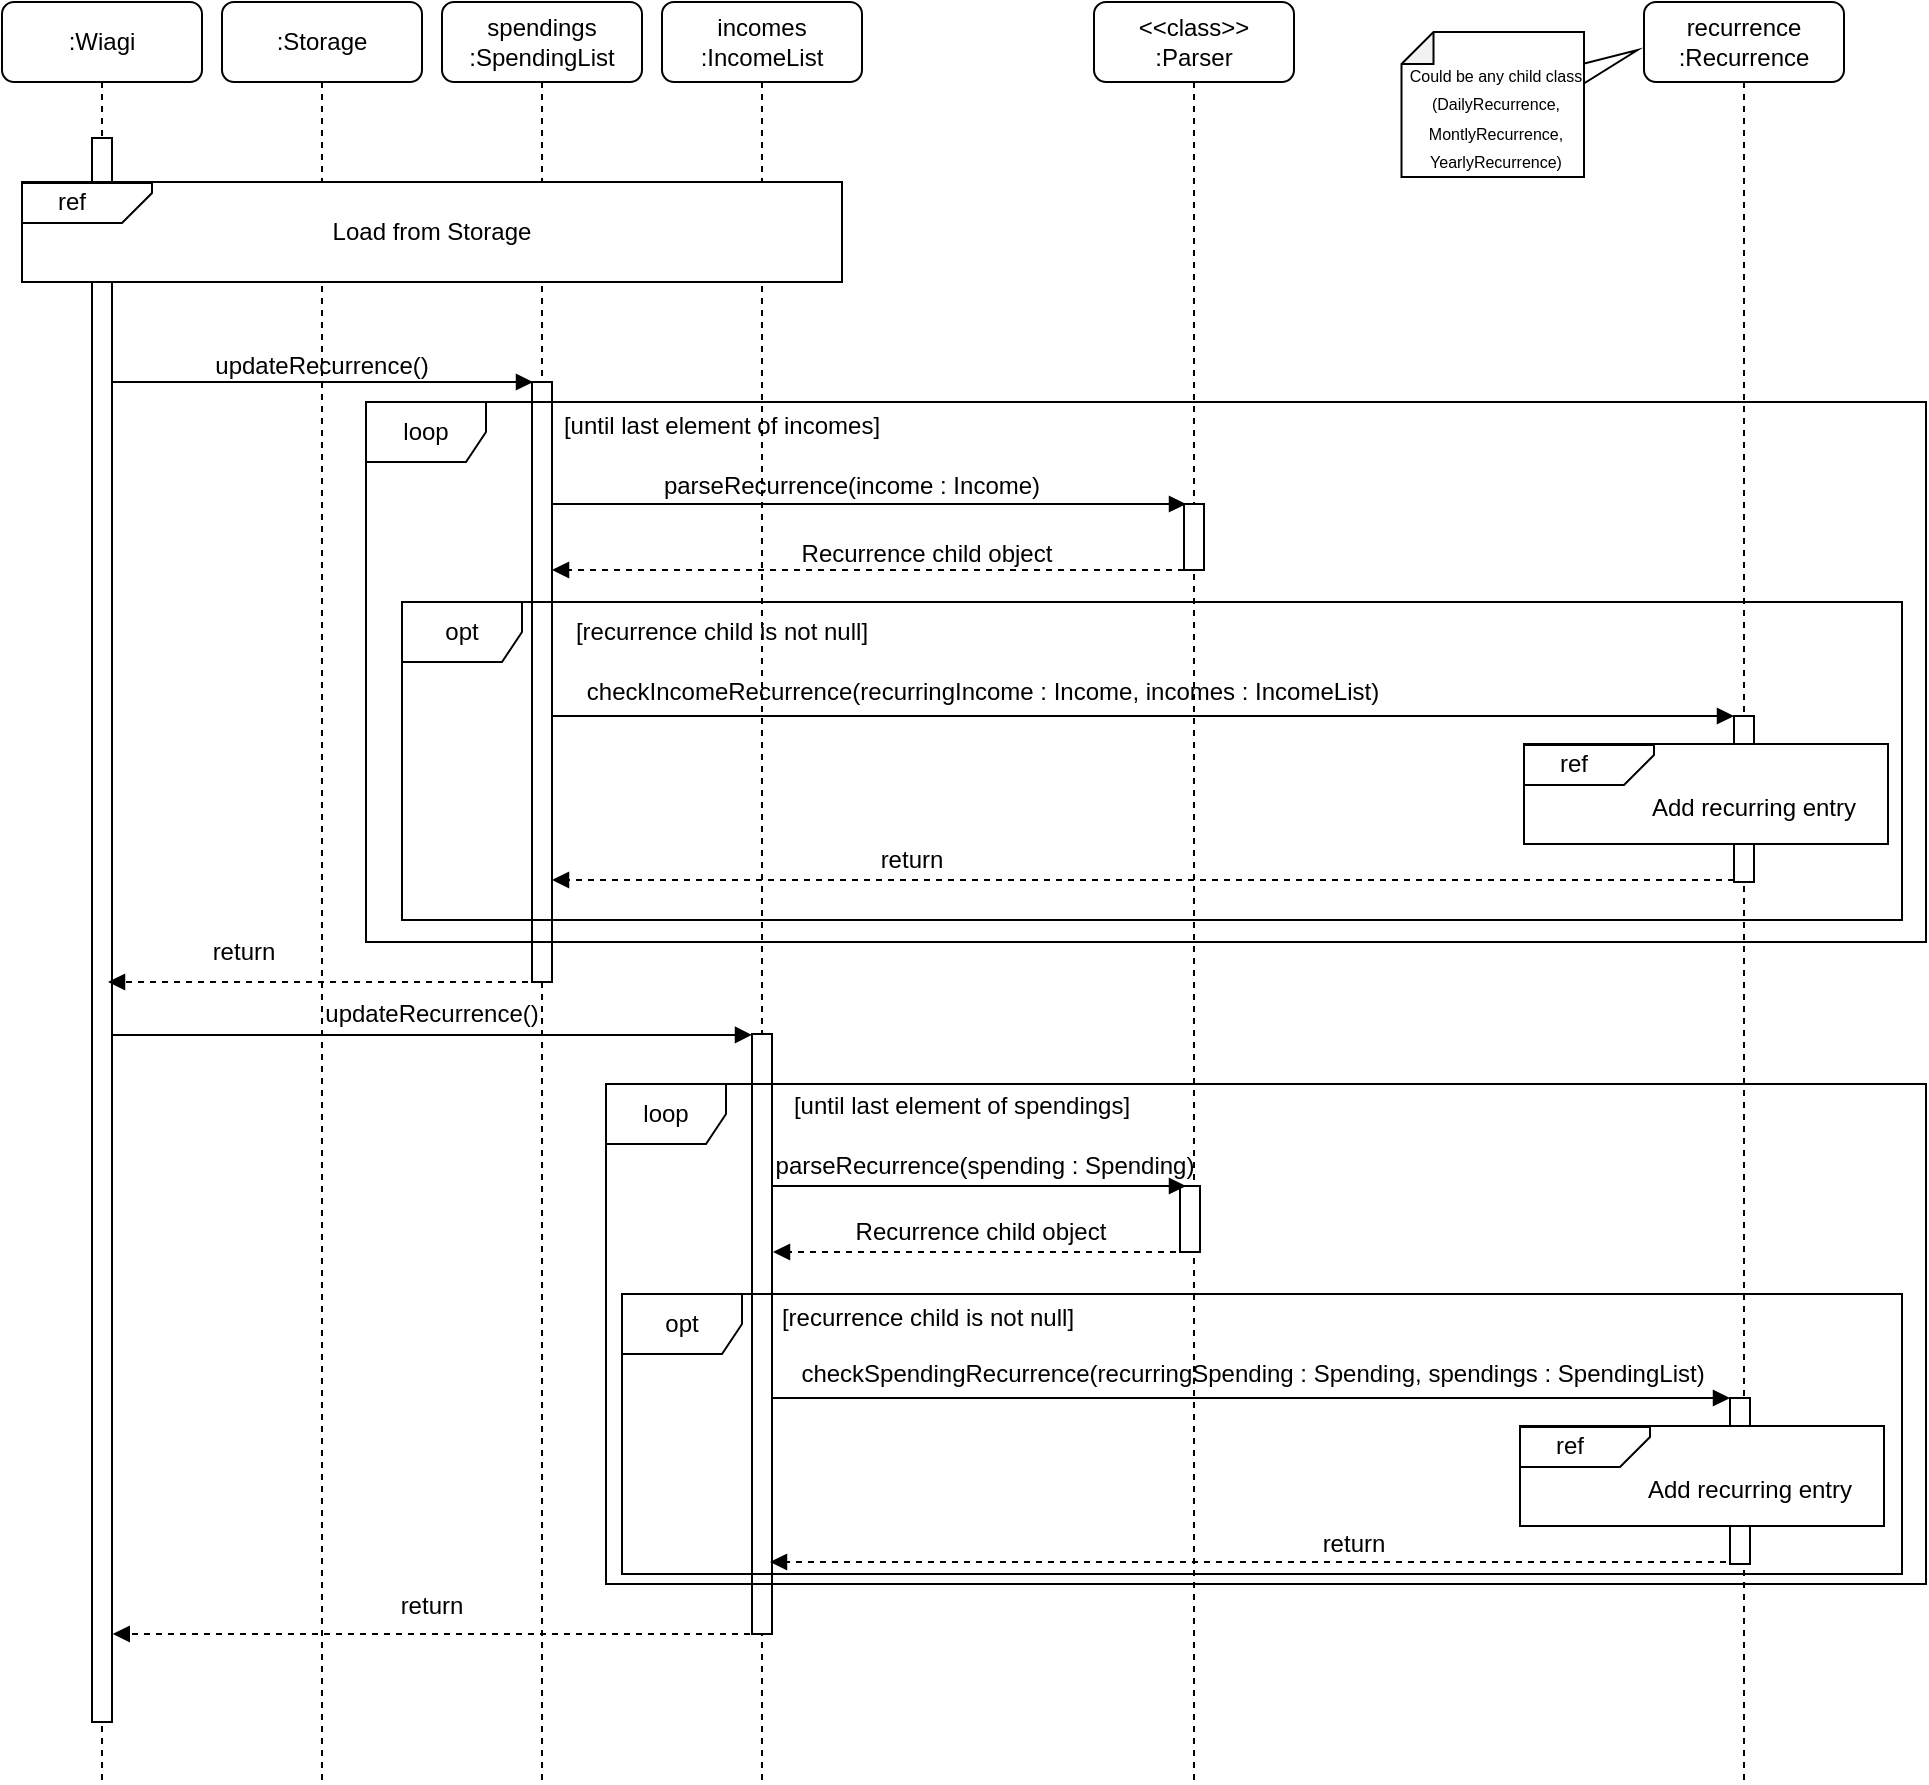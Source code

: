 <mxGraphModel dx="1136" dy="549" grid="1" gridSize="10" guides="1" tooltips="1" connect="1" arrows="1" fold="1" page="1" pageScale="1" pageWidth="827" pageHeight="1169" math="0" shadow="0">
  <root>
    <mxCell id="0" />
    <mxCell id="1" parent="0" />
    <mxCell id="8kUsYUT2bKm_VSwphkvY-1" value="incomes :IncomeList" style="shape=umlLifeline;rounded=1;perimeter=lifelinePerimeter;whiteSpace=wrap;html=1;container=0;dropTarget=0;collapsible=0;recursiveResize=0;outlineConnect=0;portConstraint=eastwest;newEdgeStyle={&quot;edgeStyle&quot;:&quot;elbowEdgeStyle&quot;,&quot;elbow&quot;:&quot;vertical&quot;,&quot;curved&quot;:0,&quot;rounded&quot;:0};" vertex="1" parent="1">
      <mxGeometry x="370" y="40" width="100" height="890" as="geometry" />
    </mxCell>
    <mxCell id="8kUsYUT2bKm_VSwphkvY-2" value="" style="html=1;points=[];perimeter=orthogonalPerimeter;outlineConnect=0;targetShapes=umlLifeline;portConstraint=eastwest;newEdgeStyle={&quot;edgeStyle&quot;:&quot;elbowEdgeStyle&quot;,&quot;elbow&quot;:&quot;vertical&quot;,&quot;curved&quot;:0,&quot;rounded&quot;:0};" vertex="1" parent="1">
      <mxGeometry x="415" y="556" width="10" height="300" as="geometry" />
    </mxCell>
    <mxCell id="8kUsYUT2bKm_VSwphkvY-3" value=":Storage" style="shape=umlLifeline;rounded=1;perimeter=lifelinePerimeter;whiteSpace=wrap;html=1;container=0;dropTarget=0;collapsible=0;recursiveResize=0;outlineConnect=0;portConstraint=eastwest;newEdgeStyle={&quot;edgeStyle&quot;:&quot;elbowEdgeStyle&quot;,&quot;elbow&quot;:&quot;vertical&quot;,&quot;curved&quot;:0,&quot;rounded&quot;:0};" vertex="1" parent="1">
      <mxGeometry x="150" y="40" width="100" height="890" as="geometry" />
    </mxCell>
    <mxCell id="8kUsYUT2bKm_VSwphkvY-4" value="spendings :SpendingList" style="shape=umlLifeline;rounded=1;perimeter=lifelinePerimeter;whiteSpace=wrap;html=1;container=0;dropTarget=0;collapsible=0;recursiveResize=0;outlineConnect=0;portConstraint=eastwest;newEdgeStyle={&quot;edgeStyle&quot;:&quot;elbowEdgeStyle&quot;,&quot;elbow&quot;:&quot;vertical&quot;,&quot;curved&quot;:0,&quot;rounded&quot;:0};" vertex="1" parent="1">
      <mxGeometry x="260" y="40" width="100" height="890" as="geometry" />
    </mxCell>
    <mxCell id="8kUsYUT2bKm_VSwphkvY-5" value=":Wiagi" style="shape=umlLifeline;rounded=1;perimeter=lifelinePerimeter;whiteSpace=wrap;html=1;container=0;dropTarget=0;collapsible=0;recursiveResize=0;outlineConnect=0;portConstraint=eastwest;newEdgeStyle={&quot;edgeStyle&quot;:&quot;elbowEdgeStyle&quot;,&quot;elbow&quot;:&quot;vertical&quot;,&quot;curved&quot;:0,&quot;rounded&quot;:0};" vertex="1" parent="1">
      <mxGeometry x="40" y="40" width="100" height="890" as="geometry" />
    </mxCell>
    <mxCell id="8kUsYUT2bKm_VSwphkvY-6" value="" style="html=1;points=[];perimeter=orthogonalPerimeter;outlineConnect=0;targetShapes=umlLifeline;portConstraint=eastwest;newEdgeStyle={&quot;edgeStyle&quot;:&quot;elbowEdgeStyle&quot;,&quot;elbow&quot;:&quot;vertical&quot;,&quot;curved&quot;:0,&quot;rounded&quot;:0};" vertex="1" parent="8kUsYUT2bKm_VSwphkvY-5">
      <mxGeometry x="45" y="68" width="10" height="792" as="geometry" />
    </mxCell>
    <mxCell id="8kUsYUT2bKm_VSwphkvY-7" value="Load from Storage" style="rounded=0;whiteSpace=wrap;html=1;" vertex="1" parent="1">
      <mxGeometry x="50" y="130" width="410" height="50" as="geometry" />
    </mxCell>
    <mxCell id="8kUsYUT2bKm_VSwphkvY-8" value="" style="shape=card;whiteSpace=wrap;html=1;rotation=90;size=15;flipV=0;flipH=1;" vertex="1" parent="1">
      <mxGeometry x="72.5" y="108" width="20" height="65" as="geometry" />
    </mxCell>
    <mxCell id="8kUsYUT2bKm_VSwphkvY-9" value="ref" style="text;html=1;align=center;verticalAlign=middle;whiteSpace=wrap;rounded=0;" vertex="1" parent="1">
      <mxGeometry x="57" y="130" width="36" height="20" as="geometry" />
    </mxCell>
    <mxCell id="8kUsYUT2bKm_VSwphkvY-10" value="" style="endArrow=block;html=1;rounded=0;endFill=1;" edge="1" parent="1" source="8kUsYUT2bKm_VSwphkvY-6">
      <mxGeometry width="50" height="50" relative="1" as="geometry">
        <mxPoint x="100" y="230" as="sourcePoint" />
        <mxPoint x="305.5" y="230" as="targetPoint" />
      </mxGeometry>
    </mxCell>
    <mxCell id="8kUsYUT2bKm_VSwphkvY-11" value="" style="html=1;points=[];perimeter=orthogonalPerimeter;outlineConnect=0;targetShapes=umlLifeline;portConstraint=eastwest;newEdgeStyle={&quot;edgeStyle&quot;:&quot;elbowEdgeStyle&quot;,&quot;elbow&quot;:&quot;vertical&quot;,&quot;curved&quot;:0,&quot;rounded&quot;:0};" vertex="1" parent="1">
      <mxGeometry x="305" y="230" width="10" height="300" as="geometry" />
    </mxCell>
    <mxCell id="8kUsYUT2bKm_VSwphkvY-12" value="updateRecurrence()" style="text;html=1;align=center;verticalAlign=middle;whiteSpace=wrap;rounded=0;" vertex="1" parent="1">
      <mxGeometry x="170" y="207" width="60" height="30" as="geometry" />
    </mxCell>
    <mxCell id="8kUsYUT2bKm_VSwphkvY-13" value="&amp;lt;&amp;lt;class&amp;gt;&amp;gt;&lt;br&gt;:Parser" style="shape=umlLifeline;rounded=1;perimeter=lifelinePerimeter;whiteSpace=wrap;html=1;container=0;dropTarget=0;collapsible=0;recursiveResize=0;outlineConnect=0;portConstraint=eastwest;newEdgeStyle={&quot;edgeStyle&quot;:&quot;elbowEdgeStyle&quot;,&quot;elbow&quot;:&quot;vertical&quot;,&quot;curved&quot;:0,&quot;rounded&quot;:0};" vertex="1" parent="1">
      <mxGeometry x="586" y="40" width="100" height="890" as="geometry" />
    </mxCell>
    <mxCell id="8kUsYUT2bKm_VSwphkvY-14" value="recurrence :Recurrence&lt;span style=&quot;color: rgba(0, 0, 0, 0); font-family: monospace; font-size: 0px; text-align: start; text-wrap-mode: nowrap;&quot;&gt;%3CmxGraphModel%3E%3Croot%3E%3CmxCell%20id%3D%220%22%2F%3E%3CmxCell%20id%3D%221%22%20parent%3D%220%22%2F%3E%3CmxCell%20id%3D%222%22%20value%3D%22%26amp%3Blt%3B%26amp%3Blt%3Bclass%26amp%3Bgt%3B%26amp%3Bgt%3B%26lt%3Bbr%26gt%3B%3AParser%22%20style%3D%22shape%3DumlLifeline%3Bperimeter%3DlifelinePerimeter%3BwhiteSpace%3Dwrap%3Bhtml%3D1%3Bcontainer%3D0%3BdropTarget%3D0%3Bcollapsible%3D0%3BrecursiveResize%3D0%3BoutlineConnect%3D0%3BportConstraint%3Deastwest%3BnewEdgeStyle%3D%7B%26quot%3BedgeStyle%26quot%3B%3A%26quot%3BelbowEdgeStyle%26quot%3B%2C%26quot%3Belbow%26quot%3B%3A%26quot%3Bvertical%26quot%3B%2C%26quot%3Bcurved%26quot%3B%3A0%2C%26quot%3Brounded%26quot%3B%3A0%7D%3B%22%20vertex%3D%221%22%20parent%3D%221%22%3E%3CmxGeometry%20x%3D%22509%22%20y%3D%2240%22%20width%3D%22100%22%20height%3D%22390%22%20as%3D%22geometry%22%2F%3E%3C%2FmxCell%3E%3CmxCell%20id%3D%223%22%20value%3D%22%22%20style%3D%22html%3D1%3Bpoints%3D%5B%5D%3Bperimeter%3DorthogonalPerimeter%3BoutlineConnect%3D0%3BtargetShapes%3DumlLifeline%3BportConstraint%3Deastwest%3BnewEdgeStyle%3D%7B%26quot%3BedgeStyle%26quot%3B%3A%26quot%3BelbowEdgeStyle%26quot%3B%2C%26quot%3Belbow%26quot%3B%3A%26quot%3Bvertical%26quot%3B%2C%26quot%3Bcurved%26quot%3B%3A0%2C%26quot%3Brounded%26quot%3B%3A0%7D%3B%22%20vertex%3D%221%22%20parent%3D%222%22%3E%3CmxGeometry%20x%3D%2245%22%20y%3D%22202%22%20width%3D%2210%22%20height%3D%2233%22%20as%3D%22geometry%22%2F%3E%3C%2FmxCell%3E%3C%2Froot%3E%3C%2FmxGraphModel%3E&lt;/span&gt;" style="shape=umlLifeline;rounded=1;perimeter=lifelinePerimeter;whiteSpace=wrap;html=1;container=0;dropTarget=0;collapsible=0;recursiveResize=0;outlineConnect=0;portConstraint=eastwest;newEdgeStyle={&quot;edgeStyle&quot;:&quot;elbowEdgeStyle&quot;,&quot;elbow&quot;:&quot;vertical&quot;,&quot;curved&quot;:0,&quot;rounded&quot;:0};" vertex="1" parent="1">
      <mxGeometry x="861" y="40" width="100" height="890" as="geometry" />
    </mxCell>
    <mxCell id="8kUsYUT2bKm_VSwphkvY-15" value="" style="shape=callout;whiteSpace=wrap;html=1;perimeter=calloutPerimeter;base=10;size=27;position=0.62;rotation=-90;position2=0.9;" vertex="1" parent="1">
      <mxGeometry x="775.69" y="36" width="60" height="104.12" as="geometry" />
    </mxCell>
    <mxCell id="8kUsYUT2bKm_VSwphkvY-16" value="" style="shape=note;whiteSpace=wrap;html=1;backgroundOutline=1;darkOpacity=0.05;rotation=-90;size=16;" vertex="1" parent="1">
      <mxGeometry x="749.13" y="45.63" width="72.5" height="91.25" as="geometry" />
    </mxCell>
    <mxCell id="8kUsYUT2bKm_VSwphkvY-17" value="&lt;font style=&quot;font-size: 8px;&quot;&gt;Could be any child class (DailyRecurrence, MontlyRecurrence, YearlyRecurrence)&lt;/font&gt;" style="text;html=1;align=center;verticalAlign=middle;whiteSpace=wrap;rounded=0;" vertex="1" parent="1">
      <mxGeometry x="734.38" y="82" width="105.62" height="30" as="geometry" />
    </mxCell>
    <mxCell id="8kUsYUT2bKm_VSwphkvY-18" value="" style="html=1;points=[];perimeter=orthogonalPerimeter;outlineConnect=0;targetShapes=umlLifeline;portConstraint=eastwest;newEdgeStyle={&quot;edgeStyle&quot;:&quot;elbowEdgeStyle&quot;,&quot;elbow&quot;:&quot;vertical&quot;,&quot;curved&quot;:0,&quot;rounded&quot;:0};" vertex="1" parent="1">
      <mxGeometry x="631" y="291" width="10" height="33" as="geometry" />
    </mxCell>
    <mxCell id="8kUsYUT2bKm_VSwphkvY-19" value="" style="endArrow=block;html=1;rounded=0;endFill=1;" edge="1" parent="1">
      <mxGeometry width="50" height="50" relative="1" as="geometry">
        <mxPoint x="315" y="291" as="sourcePoint" />
        <mxPoint x="632" y="291" as="targetPoint" />
      </mxGeometry>
    </mxCell>
    <mxCell id="8kUsYUT2bKm_VSwphkvY-20" value="parseRecurrence(income : Income&lt;span style=&quot;background-color: initial;&quot;&gt;)&lt;/span&gt;" style="text;html=1;align=center;verticalAlign=middle;whiteSpace=wrap;rounded=0;" vertex="1" parent="1">
      <mxGeometry x="360" y="267" width="210" height="30" as="geometry" />
    </mxCell>
    <mxCell id="8kUsYUT2bKm_VSwphkvY-21" value="" style="endArrow=block;dashed=1;html=1;rounded=0;endFill=1;" edge="1" parent="1" source="8kUsYUT2bKm_VSwphkvY-18">
      <mxGeometry width="50" height="50" relative="1" as="geometry">
        <mxPoint x="525" y="324" as="sourcePoint" />
        <mxPoint x="315" y="324" as="targetPoint" />
      </mxGeometry>
    </mxCell>
    <mxCell id="8kUsYUT2bKm_VSwphkvY-22" value="Recurrence child object" style="text;html=1;align=center;verticalAlign=middle;whiteSpace=wrap;rounded=0;" vertex="1" parent="1">
      <mxGeometry x="405" y="301" width="195" height="30" as="geometry" />
    </mxCell>
    <mxCell id="8kUsYUT2bKm_VSwphkvY-23" value="" style="html=1;points=[];perimeter=orthogonalPerimeter;outlineConnect=0;targetShapes=umlLifeline;portConstraint=eastwest;newEdgeStyle={&quot;edgeStyle&quot;:&quot;elbowEdgeStyle&quot;,&quot;elbow&quot;:&quot;vertical&quot;,&quot;curved&quot;:0,&quot;rounded&quot;:0};" vertex="1" parent="1">
      <mxGeometry x="906" y="397" width="10" height="83" as="geometry" />
    </mxCell>
    <mxCell id="8kUsYUT2bKm_VSwphkvY-24" value="" style="endArrow=block;html=1;rounded=0;endFill=1;" edge="1" parent="1" target="8kUsYUT2bKm_VSwphkvY-23">
      <mxGeometry width="50" height="50" relative="1" as="geometry">
        <mxPoint x="315" y="397" as="sourcePoint" />
        <mxPoint x="752" y="397" as="targetPoint" />
      </mxGeometry>
    </mxCell>
    <mxCell id="8kUsYUT2bKm_VSwphkvY-25" value="checkIncomeRecurrence(recurringIncome : Income, incomes : IncomeList)" style="text;html=1;align=center;verticalAlign=middle;whiteSpace=wrap;rounded=0;" vertex="1" parent="1">
      <mxGeometry x="313.5" y="370" width="433" height="30" as="geometry" />
    </mxCell>
    <mxCell id="8kUsYUT2bKm_VSwphkvY-26" value="loop" style="shape=umlFrame;whiteSpace=wrap;html=1;pointerEvents=0;" vertex="1" parent="1">
      <mxGeometry x="222" y="240" width="780" height="270" as="geometry" />
    </mxCell>
    <mxCell id="8kUsYUT2bKm_VSwphkvY-27" value="[until last element of incomes]" style="text;html=1;align=center;verticalAlign=middle;whiteSpace=wrap;rounded=0;" vertex="1" parent="1">
      <mxGeometry x="295" y="237" width="210" height="30" as="geometry" />
    </mxCell>
    <mxCell id="8kUsYUT2bKm_VSwphkvY-28" value="" style="rounded=0;whiteSpace=wrap;html=1;" vertex="1" parent="1">
      <mxGeometry x="801" y="411" width="182" height="50" as="geometry" />
    </mxCell>
    <mxCell id="8kUsYUT2bKm_VSwphkvY-29" value="" style="shape=card;whiteSpace=wrap;html=1;rotation=90;size=15;flipV=0;flipH=1;" vertex="1" parent="1">
      <mxGeometry x="823.5" y="389" width="20" height="65" as="geometry" />
    </mxCell>
    <mxCell id="8kUsYUT2bKm_VSwphkvY-30" value="ref" style="text;html=1;align=center;verticalAlign=middle;whiteSpace=wrap;rounded=0;" vertex="1" parent="1">
      <mxGeometry x="808" y="411" width="36" height="20" as="geometry" />
    </mxCell>
    <mxCell id="8kUsYUT2bKm_VSwphkvY-31" value="Add recurring entry" style="text;html=1;align=center;verticalAlign=middle;whiteSpace=wrap;rounded=0;" vertex="1" parent="1">
      <mxGeometry x="861" y="430" width="110" height="26" as="geometry" />
    </mxCell>
    <mxCell id="8kUsYUT2bKm_VSwphkvY-32" value="" style="endArrow=block;dashed=1;html=1;rounded=0;endFill=1;" edge="1" parent="1" source="8kUsYUT2bKm_VSwphkvY-23">
      <mxGeometry width="50" height="50" relative="1" as="geometry">
        <mxPoint x="902" y="479" as="sourcePoint" />
        <mxPoint x="315" y="479" as="targetPoint" />
      </mxGeometry>
    </mxCell>
    <mxCell id="8kUsYUT2bKm_VSwphkvY-33" value="return" style="text;html=1;align=center;verticalAlign=middle;whiteSpace=wrap;rounded=0;" vertex="1" parent="1">
      <mxGeometry x="465" y="453" width="60" height="31" as="geometry" />
    </mxCell>
    <mxCell id="8kUsYUT2bKm_VSwphkvY-34" value="" style="html=1;points=[];perimeter=orthogonalPerimeter;outlineConnect=0;targetShapes=umlLifeline;portConstraint=eastwest;newEdgeStyle={&quot;edgeStyle&quot;:&quot;elbowEdgeStyle&quot;,&quot;elbow&quot;:&quot;vertical&quot;,&quot;curved&quot;:0,&quot;rounded&quot;:0};" vertex="1" parent="1">
      <mxGeometry x="629" y="632" width="10" height="33" as="geometry" />
    </mxCell>
    <mxCell id="8kUsYUT2bKm_VSwphkvY-35" value="" style="endArrow=block;html=1;rounded=0;endFill=1;" edge="1" parent="1">
      <mxGeometry width="50" height="50" relative="1" as="geometry">
        <mxPoint x="425" y="632" as="sourcePoint" />
        <mxPoint x="632" y="632" as="targetPoint" />
      </mxGeometry>
    </mxCell>
    <mxCell id="8kUsYUT2bKm_VSwphkvY-36" value="parseRecurrence(spending : Spending&lt;span style=&quot;background-color: initial;&quot;&gt;)&lt;/span&gt;" style="text;html=1;align=center;verticalAlign=middle;whiteSpace=wrap;rounded=0;" vertex="1" parent="1">
      <mxGeometry x="421" y="607" width="221" height="30" as="geometry" />
    </mxCell>
    <mxCell id="8kUsYUT2bKm_VSwphkvY-37" value="" style="endArrow=block;dashed=1;html=1;rounded=0;endFill=1;" edge="1" parent="1">
      <mxGeometry width="50" height="50" relative="1" as="geometry">
        <mxPoint x="639.0" y="665" as="sourcePoint" />
        <mxPoint x="425.5" y="665" as="targetPoint" />
      </mxGeometry>
    </mxCell>
    <mxCell id="8kUsYUT2bKm_VSwphkvY-38" value="Recurrence child object" style="text;html=1;align=center;verticalAlign=middle;whiteSpace=wrap;rounded=0;" vertex="1" parent="1">
      <mxGeometry x="432" y="640" width="195" height="30" as="geometry" />
    </mxCell>
    <mxCell id="8kUsYUT2bKm_VSwphkvY-39" value="" style="html=1;points=[];perimeter=orthogonalPerimeter;outlineConnect=0;targetShapes=umlLifeline;portConstraint=eastwest;newEdgeStyle={&quot;edgeStyle&quot;:&quot;elbowEdgeStyle&quot;,&quot;elbow&quot;:&quot;vertical&quot;,&quot;curved&quot;:0,&quot;rounded&quot;:0};" vertex="1" parent="1">
      <mxGeometry x="904" y="738" width="10" height="83" as="geometry" />
    </mxCell>
    <mxCell id="8kUsYUT2bKm_VSwphkvY-40" value="" style="endArrow=block;html=1;rounded=0;endFill=1;" edge="1" parent="1" source="8kUsYUT2bKm_VSwphkvY-2" target="8kUsYUT2bKm_VSwphkvY-39">
      <mxGeometry width="50" height="50" relative="1" as="geometry">
        <mxPoint x="313" y="738" as="sourcePoint" />
        <mxPoint x="750" y="738" as="targetPoint" />
      </mxGeometry>
    </mxCell>
    <mxCell id="8kUsYUT2bKm_VSwphkvY-41" value="checkSpendingRecurrence(recurringSpending : Spending, spendings : SpendingList)" style="text;html=1;align=center;verticalAlign=middle;whiteSpace=wrap;rounded=0;" vertex="1" parent="1">
      <mxGeometry x="424.5" y="711" width="481" height="30" as="geometry" />
    </mxCell>
    <mxCell id="8kUsYUT2bKm_VSwphkvY-42" value="loop" style="shape=umlFrame;whiteSpace=wrap;html=1;pointerEvents=0;" vertex="1" parent="1">
      <mxGeometry x="342" y="581" width="660" height="250" as="geometry" />
    </mxCell>
    <mxCell id="8kUsYUT2bKm_VSwphkvY-43" value="[until last element of spendings]" style="text;html=1;align=center;verticalAlign=middle;whiteSpace=wrap;rounded=0;" vertex="1" parent="1">
      <mxGeometry x="415" y="577" width="210" height="30" as="geometry" />
    </mxCell>
    <mxCell id="8kUsYUT2bKm_VSwphkvY-44" value="" style="rounded=0;whiteSpace=wrap;html=1;" vertex="1" parent="1">
      <mxGeometry x="799" y="752" width="182" height="50" as="geometry" />
    </mxCell>
    <mxCell id="8kUsYUT2bKm_VSwphkvY-45" value="" style="shape=card;whiteSpace=wrap;html=1;rotation=90;size=15;flipV=0;flipH=1;" vertex="1" parent="1">
      <mxGeometry x="821.5" y="730" width="20" height="65" as="geometry" />
    </mxCell>
    <mxCell id="8kUsYUT2bKm_VSwphkvY-46" value="ref" style="text;html=1;align=center;verticalAlign=middle;whiteSpace=wrap;rounded=0;" vertex="1" parent="1">
      <mxGeometry x="806" y="752" width="36" height="20" as="geometry" />
    </mxCell>
    <mxCell id="8kUsYUT2bKm_VSwphkvY-47" value="Add recurring entry" style="text;html=1;align=center;verticalAlign=middle;whiteSpace=wrap;rounded=0;" vertex="1" parent="1">
      <mxGeometry x="859" y="771" width="110" height="26" as="geometry" />
    </mxCell>
    <mxCell id="8kUsYUT2bKm_VSwphkvY-48" value="" style="endArrow=block;dashed=1;html=1;rounded=0;endFill=1;" edge="1" parent="1">
      <mxGeometry width="50" height="50" relative="1" as="geometry">
        <mxPoint x="902" y="820" as="sourcePoint" />
        <mxPoint x="424" y="820" as="targetPoint" />
      </mxGeometry>
    </mxCell>
    <mxCell id="8kUsYUT2bKm_VSwphkvY-49" value="return" style="text;html=1;align=center;verticalAlign=middle;whiteSpace=wrap;rounded=0;" vertex="1" parent="1">
      <mxGeometry x="686" y="795" width="60" height="31" as="geometry" />
    </mxCell>
    <mxCell id="8kUsYUT2bKm_VSwphkvY-50" value="" style="endArrow=block;dashed=1;html=1;rounded=0;endFill=1;" edge="1" parent="1">
      <mxGeometry width="50" height="50" relative="1" as="geometry">
        <mxPoint x="303" y="530" as="sourcePoint" />
        <mxPoint x="93" y="530" as="targetPoint" />
      </mxGeometry>
    </mxCell>
    <mxCell id="8kUsYUT2bKm_VSwphkvY-51" value="return" style="text;html=1;align=center;verticalAlign=middle;whiteSpace=wrap;rounded=0;" vertex="1" parent="1">
      <mxGeometry x="131" y="499" width="60" height="31" as="geometry" />
    </mxCell>
    <mxCell id="8kUsYUT2bKm_VSwphkvY-52" value="" style="endArrow=block;html=1;rounded=0;endFill=1;" edge="1" parent="1" source="8kUsYUT2bKm_VSwphkvY-6">
      <mxGeometry width="50" height="50" relative="1" as="geometry">
        <mxPoint x="93" y="556.47" as="sourcePoint" />
        <mxPoint x="415" y="556.47" as="targetPoint" />
      </mxGeometry>
    </mxCell>
    <mxCell id="8kUsYUT2bKm_VSwphkvY-53" value="updateRecurrence()" style="text;html=1;align=center;verticalAlign=middle;whiteSpace=wrap;rounded=0;" vertex="1" parent="1">
      <mxGeometry x="225" y="531" width="60" height="30" as="geometry" />
    </mxCell>
    <mxCell id="8kUsYUT2bKm_VSwphkvY-54" value="" style="endArrow=block;dashed=1;html=1;rounded=0;endFill=1;" edge="1" parent="1">
      <mxGeometry width="50" height="50" relative="1" as="geometry">
        <mxPoint x="420" y="856" as="sourcePoint" />
        <mxPoint x="95.389" y="856.0" as="targetPoint" />
      </mxGeometry>
    </mxCell>
    <mxCell id="8kUsYUT2bKm_VSwphkvY-55" value="return" style="text;html=1;align=center;verticalAlign=middle;whiteSpace=wrap;rounded=0;" vertex="1" parent="1">
      <mxGeometry x="225" y="826" width="60" height="31" as="geometry" />
    </mxCell>
    <mxCell id="8kUsYUT2bKm_VSwphkvY-56" value="opt" style="shape=umlFrame;whiteSpace=wrap;html=1;pointerEvents=0;" vertex="1" parent="1">
      <mxGeometry x="240" y="340" width="750" height="159" as="geometry" />
    </mxCell>
    <mxCell id="8kUsYUT2bKm_VSwphkvY-57" value="[recurrence child is not null]" style="text;html=1;align=center;verticalAlign=middle;whiteSpace=wrap;rounded=0;" vertex="1" parent="1">
      <mxGeometry x="295" y="340" width="210" height="30" as="geometry" />
    </mxCell>
    <mxCell id="8kUsYUT2bKm_VSwphkvY-58" value="opt" style="shape=umlFrame;whiteSpace=wrap;html=1;pointerEvents=0;" vertex="1" parent="1">
      <mxGeometry x="350" y="686" width="640" height="140" as="geometry" />
    </mxCell>
    <mxCell id="8kUsYUT2bKm_VSwphkvY-59" value="[recurrence child is not null]" style="text;html=1;align=center;verticalAlign=middle;whiteSpace=wrap;rounded=0;" vertex="1" parent="1">
      <mxGeometry x="397.5" y="683" width="210" height="30" as="geometry" />
    </mxCell>
  </root>
</mxGraphModel>
